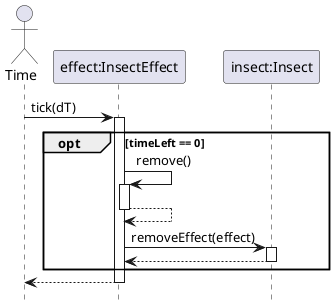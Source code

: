@startuml InsectEffect/effect-wearoff
hide footbox

actor Time
participant "effect:InsectEffect" as effect
participant "insect:Insect" as insect

Time -> effect : tick(dT)
activate effect

opt timeLeft == 0

    effect -> effect : remove()
    activate effect
    return

    effect -> insect : removeEffect(effect)
    activate insect

    return
end

return

@enduml